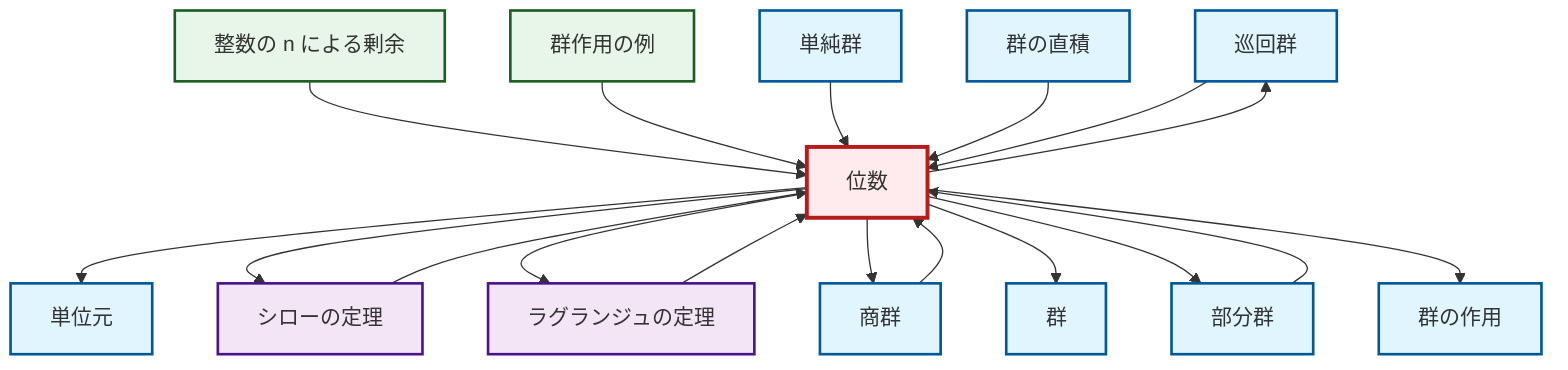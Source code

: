 graph TD
    classDef definition fill:#e1f5fe,stroke:#01579b,stroke-width:2px
    classDef theorem fill:#f3e5f5,stroke:#4a148c,stroke-width:2px
    classDef axiom fill:#fff3e0,stroke:#e65100,stroke-width:2px
    classDef example fill:#e8f5e9,stroke:#1b5e20,stroke-width:2px
    classDef current fill:#ffebee,stroke:#b71c1c,stroke-width:3px
    def-cyclic-group["巡回群"]:::definition
    thm-lagrange["ラグランジュの定理"]:::theorem
    def-identity-element["単位元"]:::definition
    def-direct-product["群の直積"]:::definition
    def-group["群"]:::definition
    def-group-action["群の作用"]:::definition
    def-order["位数"]:::definition
    def-quotient-group["商群"]:::definition
    def-simple-group["単純群"]:::definition
    ex-quotient-integers-mod-n["整数の n による剰余"]:::example
    thm-sylow["シローの定理"]:::theorem
    ex-group-action-examples["群作用の例"]:::example
    def-subgroup["部分群"]:::definition
    def-order --> def-identity-element
    def-order --> thm-sylow
    ex-quotient-integers-mod-n --> def-order
    def-order --> thm-lagrange
    def-order --> def-quotient-group
    def-order --> def-group
    ex-group-action-examples --> def-order
    def-simple-group --> def-order
    thm-sylow --> def-order
    def-direct-product --> def-order
    def-cyclic-group --> def-order
    def-quotient-group --> def-order
    def-order --> def-subgroup
    thm-lagrange --> def-order
    def-order --> def-cyclic-group
    def-subgroup --> def-order
    def-order --> def-group-action
    class def-order current